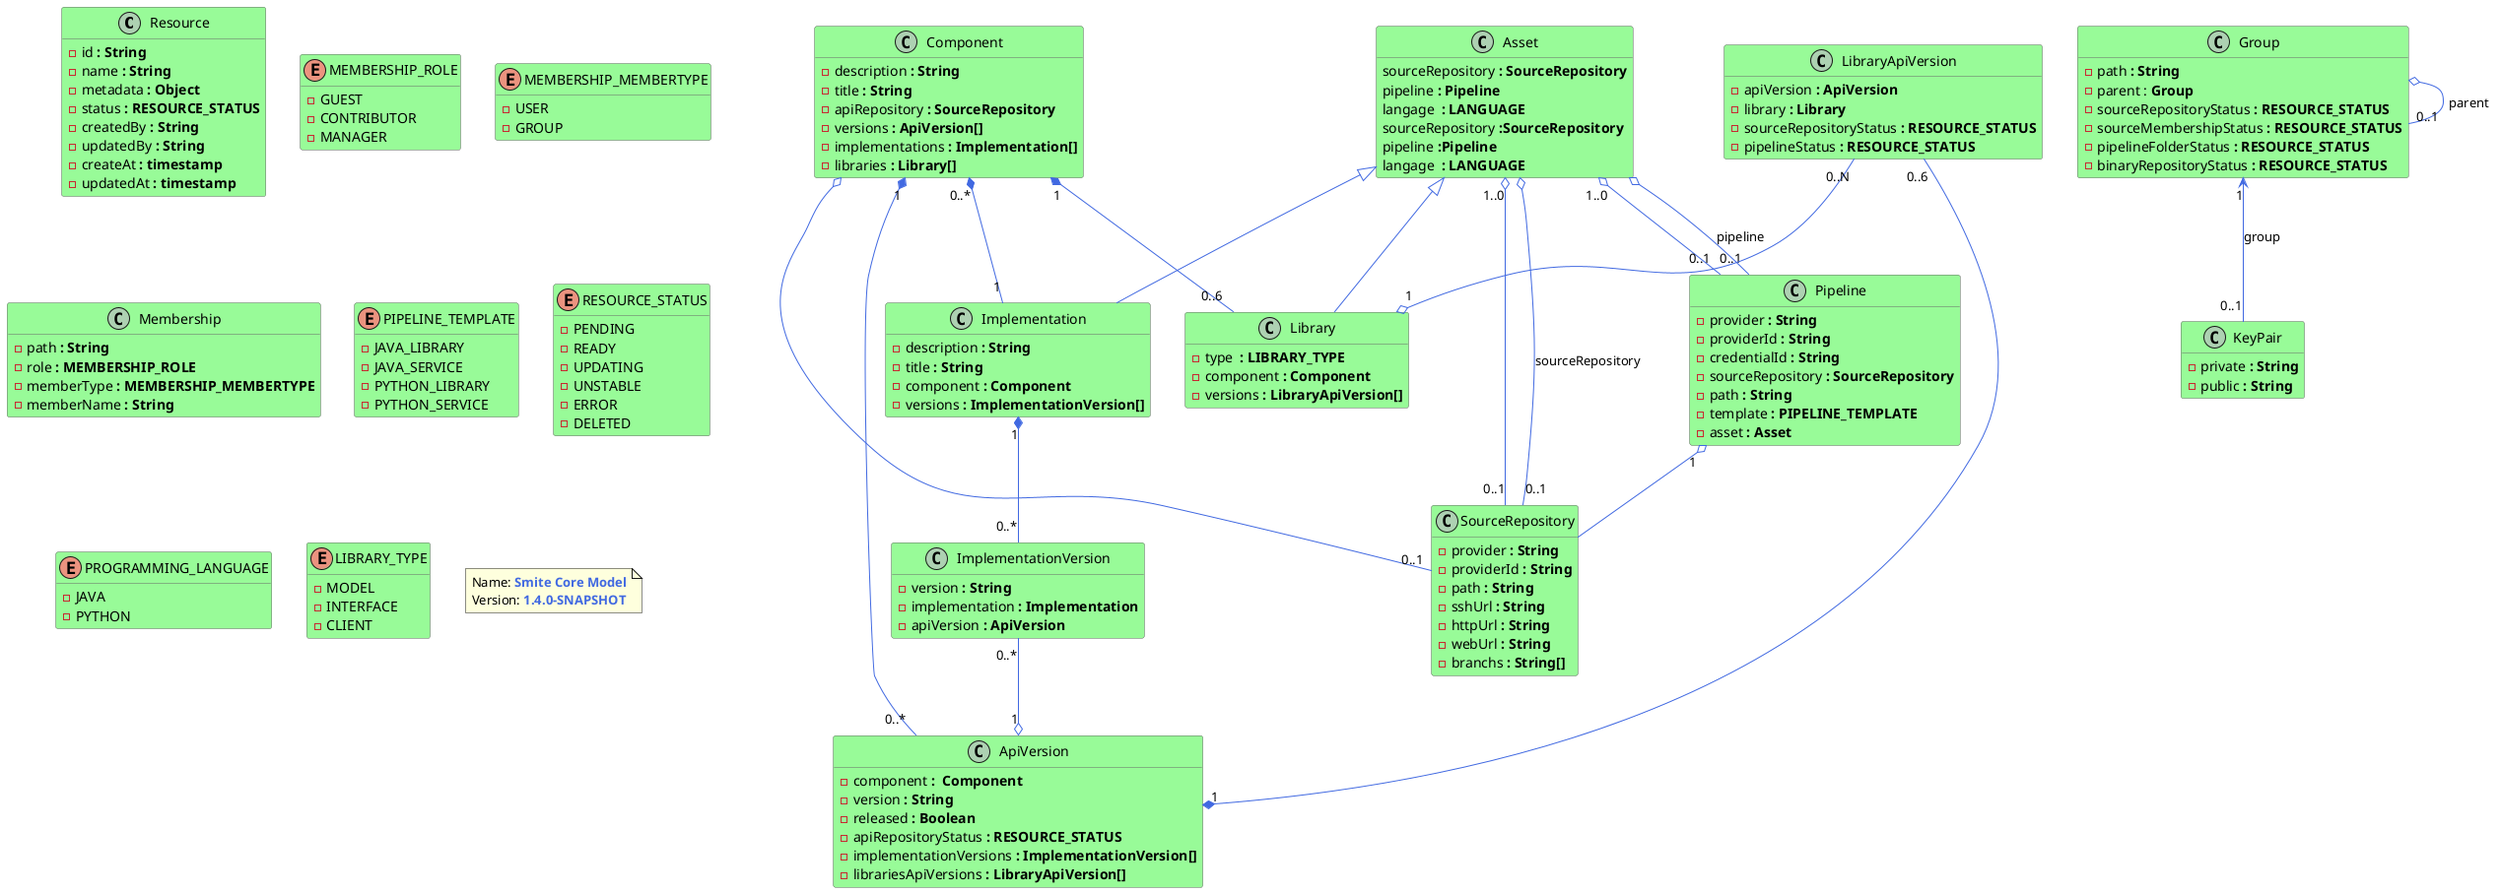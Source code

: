 @startuml
hide empty members
set namespaceSeparator none

skinparam class {
	BackgroundColor PaleGreen
	ArrowColor RoyalBlue
	BorderColor DimGray
}

/'
ResourceParameter <|-- SimpleResourceParameter
ResourceParameter <|-- ApiDependencyParameter
ResourceParameter <|-- ApplicationDependencyParameter




class  CatalogResource {
         - application <b>:Application</b>
         - version <b>:String</b>
         - licence <b>:String</b>
         - teaser <b>:String</b>
         - description <b>:String</b>
         - websiteUrl <b>:String</b>
         - iconUrl <b>:String</b>
         - categories <b>:String[]</b>
}

class  ResourceParameterDependency {
         - name <b>:String</b>
         - condition <b>:String</b>
         - value <b>:String</b>
}

class  ResourceParameterValidationRule {
         - type <b>:String</b>
         - value <b>:String</b>
         - prompt <b>:String</b>
}

class  Environment {
         - resources <b>:EnvironmentResource[]</b>
         - status <b>:String</b>
}

class  ResourceParameterValue {
         - name <b>:String</b>
         - value <b>:String</b>
         - parameter <b>:ResourceParameter</b>
}

class  EnvironmentResource {
         - application <b>:Application</b>
         - parameters <b>:ResourceParameterValue[]</b>
}

class  ResourceParameter {
         - name <b>:String</b>
         - type <b>:String</b>
         - defaultValue <b>:String</b>
         - description <b>:String</b>
         - label <b>:String</b>
         - rules <b>:ResourceParameterValidationRule[]</b>
}

class  SimpleResourceParameter {
         - optional <b>:Boolean</b>
         - depends <b>:ResourceParameterDependency[]</b>
}

class  ApiDependencyParameter {
         - api <b>:Api</b>
}

class  ApplicationDependencyParameter {
         - app <b>:Application</b>
}

class  Application {
         - parameters <b>:ResourceParameter[]</b>
}


class  Model {
         - description <b>:String</b>
         - title <b>:String</b>
         - sourceRepo <b>:SourceRepository</b>
         - versions <b>:ModelVersion[]</b>
}

class  ModelVersion {
         - sourceRepo <b>:SourceRepository</b>
         - version <b>:String</b>
         - modelDependencies <b>:Model[]</b>
}

class  User {
         - firstName <b>:String</b>
         - lastName <b>:String</b>
         - username : <b>:String</b>
}

class  RoleMapping {
         - user <b>:User</b>
         - Group <b>:Group<b>
         - role <b>:Role</b>
}
RoleMapping  o-- "1"   Group : group
RoleMapping  o-- "1"   User : user
RoleMapping  o-- "1"   Role : role

Model  o-- "0..1"   Library : library
Model  o-- "1"   MODEL_STATUS : status
Model  "1" o-- "0..*"   ModelVersion
ModelVersion  o-- "0..1"   Library : library : <i>status</i>

ApiVersion  *-- "0..1"  ModelVersion : model
ApiVersion  *-- "0..*"  ModelVersion : modelDependencies

Application  *-- "0..*"  ResourceParameter
'/

class  Resource {
         - id <b>: String</b>
         - name <b>: String</b>
         - metadata <b>: Object</b>
         - status <b>: RESOURCE_STATUS</b>
         - createdBy <b>: String</b>
         - updatedBy <b>: String</b>
         - createAt <b>: timestamp</b>
         - updatedAt <b>: timestamp</b>
}

enum MEMBERSHIP_ROLE {
         - GUEST
         - CONTRIBUTOR
         - MANAGER
}
enum MEMBERSHIP_MEMBERTYPE {
         - USER
         - GROUP
}
class  Membership {
         - path <b>: String</b>
         - role <b>: MEMBERSHIP_ROLE </b>
         - memberType <b>: MEMBERSHIP_MEMBERTYPE</b>
         - memberName <b>: String</b>
}


class  Component {
         - description <b>: String</b>
         - title <b>: String</b>
         - apiRepository <b>: SourceRepository</b>
         - versions <b>: ApiVersion[]</b>
         - implementations <b>: Implementation[]</b>
         - libraries <b>: Library[]</b>
}
Component  o-- "0..1"   SourceRepository

class  ApiVersion {
         - component <b>:  Component</b>
         - version <b>: String</b>
         - released <b>: Boolean</b>
         - apiRepositoryStatus <b>: RESOURCE_STATUS</b>
         - implementationVersions <b>: ImplementationVersion[]</b>
         - librariesApiVersions <b>: LibraryApiVersion[]</b>
}
Component "1" *-- "0..*"  ApiVersion

class LibraryApiVersion {
         - apiVersion <b>: ApiVersion</b>
         - library <b>: Library</b>
         - sourceRepositoryStatus <b>: RESOURCE_STATUS</b>
         - pipelineStatus <b>: RESOURCE_STATUS</b>
}

enum PIPELINE_TEMPLATE {
         - JAVA_LIBRARY
         - JAVA_SERVICE
         - PYTHON_LIBRARY
         - PYTHON_SERVICE
}

enum RESOURCE_STATUS {
         - PENDING
         - READY
         - UPDATING
         - UNSTABLE
         - ERROR
         - DELETED
}

class Asset {
    sourceRepository <b>: SourceRepository</b>
    pipeline <b>: Pipeline</b>
    langage  <b>: LANGUAGE</b>
}
Asset "1..0"  o-- "0..1"   Pipeline
Asset "1..0" o-- "0..1"   SourceRepository

class  Group {
         - path <b>: String</b>
         - parent : <b>Group</b>
         - sourceRepositoryStatus <b>: RESOURCE_STATUS</b>
         - sourceMembershipStatus <b>: RESOURCE_STATUS</b>
         - pipelineFolderStatus <b>: RESOURCE_STATUS</b>
         - binaryRepositoryStatus <b>: RESOURCE_STATUS</b>
}
Group  o-- "0..1"   Group : parent

class KeyPair {
         - private <b>: String</b>
         - public <b>: String </b>
}

Group  "1" <-- "0..1"   KeyPair : group

class Asset {
    sourceRepository <b>:SourceRepository</b>
    pipeline <b>:Pipeline</b>
    langage  <b>: LANGUAGE</b>
}
Asset  o-- "0..1"   Pipeline : pipeline
Asset  o-- "0..1"   SourceRepository : sourceRepository

class  SourceRepository {
         - provider <b>: String</b>
         - providerId <b>: String</b>
         - path <b>: String</b>
         - sshUrl <b>: String</b>
         - httpUrl <b>: String</b>
         - webUrl <b>: String</b>
         - branchs <b>: String[]</b>
}

class  Pipeline {
         - provider <b>: String</b>
         - providerId <b>: String</b>
         - credentialId <b>: String</b>
         - sourceRepository <b>: SourceRepository</b>
         - path <b>: String</b>
         - template <b>: PIPELINE_TEMPLATE</b>
         - asset <b>: Asset</b>
}
Pipeline "1" o-- SourceRepository



LibraryApiVersion "0..6" --* "1"  ApiVersion
LibraryApiVersion "0..N" --o "1" Library


Asset <|-- Library
class  Library {
         - type  <b>: LIBRARY_TYPE</b>
         - component <b>: Component</b>
         - versions <b>: LibraryApiVersion[]</b>
}
Component "1" *-- "0..6" Library

enum PROGRAMMING_LANGUAGE {
         - JAVA
         - PYTHON
}

enum LIBRARY_TYPE {
         - MODEL
         - INTERFACE
         - CLIENT
}



Asset <|-- Implementation
class  Implementation {
         - description <b>: String</b>
         - title <b>: String</b>
         - component <b>: Component</b>
         - versions <b>: ImplementationVersion[]</b>
}
Implementation  "1" *-- "0..*"  ImplementationVersion
Component  "0..*" *-- "1"  Implementation

class  ImplementationVersion {
         - version <b>: String</b>
         - implementation <b>: Implementation</b>
         - apiVersion <b>: ApiVersion</b>
}
ImplementationVersion  "0..*" --o "1" ApiVersion


note as N1
  Name: <b><color:royalBlue>Smite Core Model</color>
  Version: <b><color:royalBlue>1.4.0-SNAPSHOT</color>
end note
@enduml